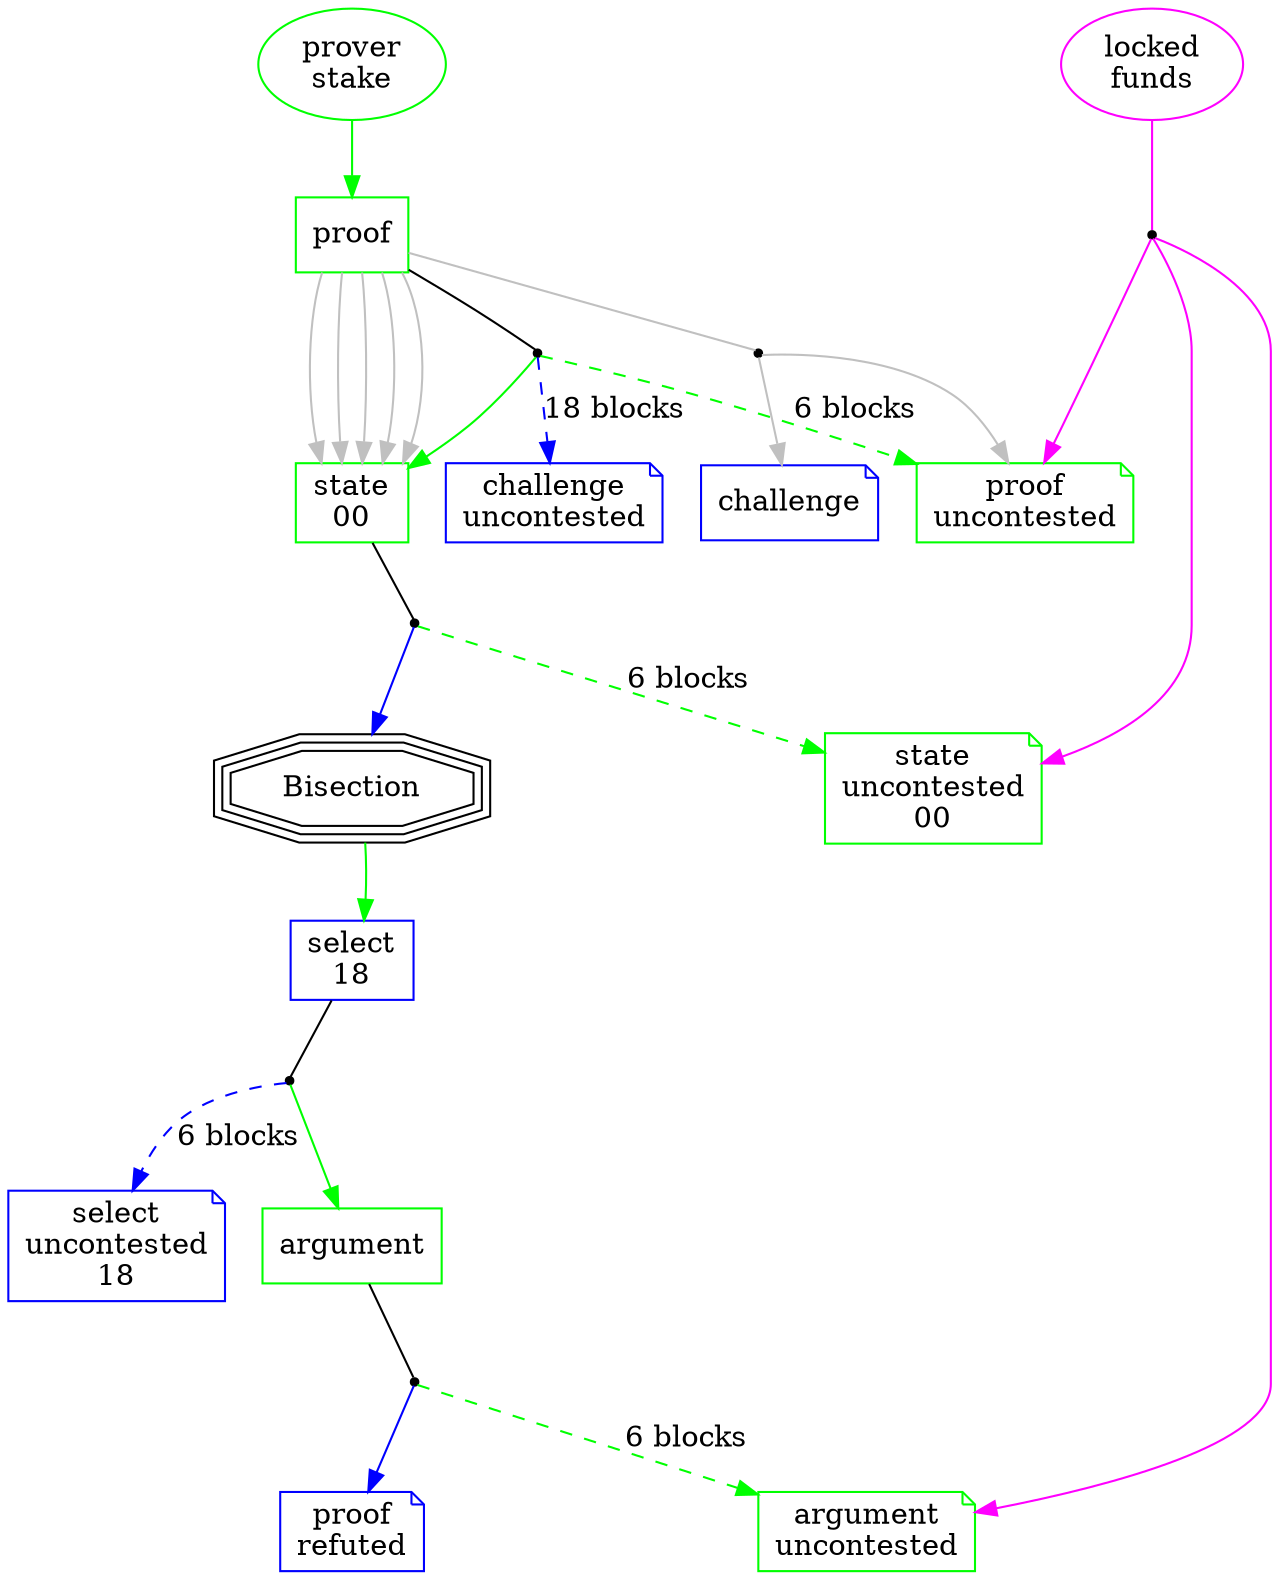 digraph BitSnark {
	prover_stake [shape=oval; color=green; label="prover\nstake"]
	proof [shape=box; color=green; label="proof"]
	challenge [shape=note; color=blue; label="challenge"]
	proof_uncontested [shape=note; color=green; label="proof\nuncontested"]
	challenge_uncontested [shape=note; color=blue; label="challenge\nuncontested"]
	locked_funds [shape=oval; color=magenta; label="locked\nfunds"]
	state_00 [shape=box; color=green; label="state\n00"]
	state_uncontested_00 [shape=note; color=green; label="state\nuncontested\n00"]
	Bisection [shape=tripleoctagon; color=black; label="Bisection"]
	select_18 [shape=box; color=blue; label="select\n18"]
	select_uncontested_18 [shape=note; color=blue; label="select\nuncontested\n18"]
	argument [shape=box; color=green; label="argument"]
	proof_refuted [shape=note; color=blue; label="proof\nrefuted"]
	argument_uncontested [shape=note; color=green; label="argument\nuncontested"]
	{rank=same; prover_stake; locked_funds}
	{rank=same; state_uncontested_00}
	proof -> state_00 -> Bisection -> select_18 -> argument -> proof_refuted [style=invis; weight=30]
	prover_stake -> proof [color=green]
	proof_output_0 [shape=point]
	proof -> proof_output_0 [arrowhead=none]
	proof_output_0 -> proof_uncontested [color=green; style=dashed; label="6 blocks"]
	proof_output_0 -> challenge_uncontested [color=blue; style=dashed; label="18 blocks"]
	proof_output_0 -> state_00 [color=green]
	proof -> state_00 [color=gray]
	proof -> state_00 [color=gray]
	proof -> state_00 [color=gray]
	proof -> state_00 [color=gray]
	proof -> state_00 [color=gray]
	proof_output_6 [shape=point]
	proof -> proof_output_6 [color=gray; arrowhead=none]
	proof_output_6 -> challenge [color=gray]
	proof_output_6 -> proof_uncontested [color=gray]
	locked_funds_output_0 [shape=point]
	locked_funds -> locked_funds_output_0 [color=magenta; arrowhead=none; weight=20]
	locked_funds_output_0 -> proof_uncontested [color=magenta]
	locked_funds_output_0 -> state_uncontested_00 [color=magenta]
	locked_funds_output_0 -> argument_uncontested [color=magenta]
	state_00_output_0 [shape=point]
	state_00 -> state_00_output_0 [arrowhead=none]
	state_00_output_0 -> state_uncontested_00 [color=green; style=dashed; label="6 blocks"]
	state_00_output_0 -> Bisection [color=blue]
	Bisection -> select_18 [color=green]
	select_18_output_0 [shape=point]
	select_18 -> select_18_output_0 [arrowhead=none]
	select_18_output_0 -> select_uncontested_18 [color=blue; style=dashed; label="6 blocks"]
	select_18_output_0 -> argument [color=green]
	argument_output_0 [shape=point]
	argument -> argument_output_0 [arrowhead=none]
	argument_output_0 -> proof_refuted [color=blue]
	argument_output_0 -> argument_uncontested [color=green; style=dashed; label="6 blocks"]
	locked_funds -> proof_uncontested [style=invis]
}
